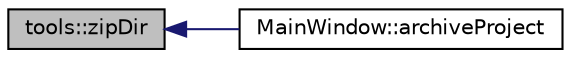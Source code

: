 digraph "tools::zipDir"
{
 // INTERACTIVE_SVG=YES
  edge [fontname="Helvetica",fontsize="10",labelfontname="Helvetica",labelfontsize="10"];
  node [fontname="Helvetica",fontsize="10",shape=record];
  rankdir="LR";
  Node199 [label="tools::zipDir",height=0.2,width=0.4,color="black", fillcolor="grey75", style="filled", fontcolor="black"];
  Node199 -> Node200 [dir="back",color="midnightblue",fontsize="10",style="solid",fontname="Helvetica"];
  Node200 [label="MainWindow::archiveProject",height=0.2,width=0.4,color="black", fillcolor="white", style="filled",URL="$class_main_window.html#a34512b73d3342c5a5b59a8f420d4d4c4",tooltip="Archiver le projet courant. "];
}
